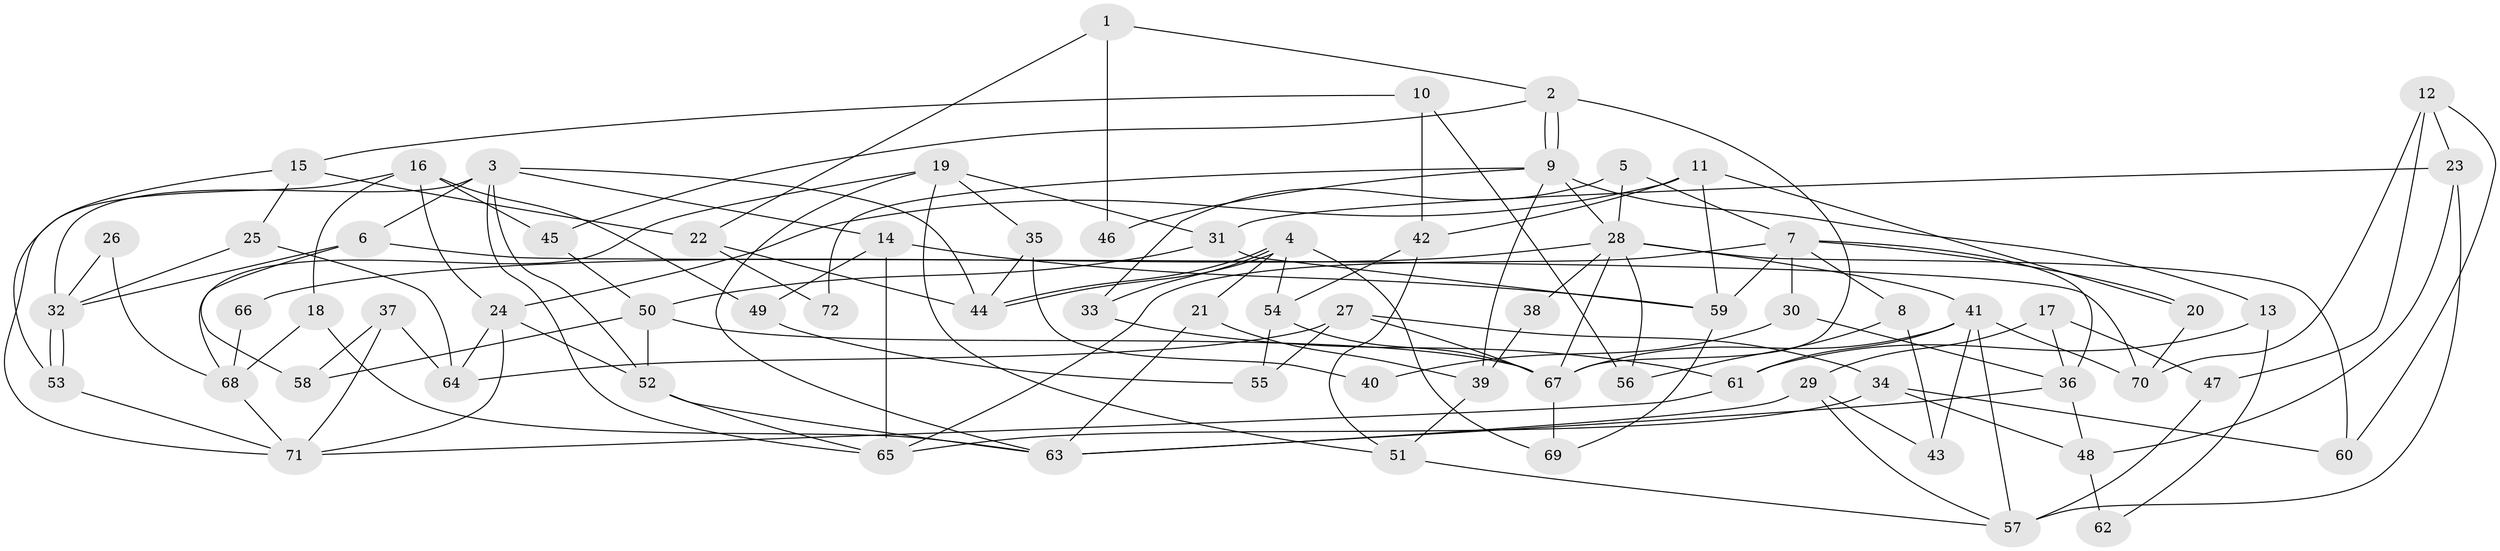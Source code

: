 // coarse degree distribution, {3: 0.25, 5: 0.17857142857142858, 2: 0.07142857142857142, 6: 0.10714285714285714, 4: 0.17857142857142858, 1: 0.03571428571428571, 11: 0.03571428571428571, 7: 0.03571428571428571, 10: 0.03571428571428571, 8: 0.03571428571428571, 9: 0.03571428571428571}
// Generated by graph-tools (version 1.1) at 2025/55/03/04/25 21:55:03]
// undirected, 72 vertices, 144 edges
graph export_dot {
graph [start="1"]
  node [color=gray90,style=filled];
  1;
  2;
  3;
  4;
  5;
  6;
  7;
  8;
  9;
  10;
  11;
  12;
  13;
  14;
  15;
  16;
  17;
  18;
  19;
  20;
  21;
  22;
  23;
  24;
  25;
  26;
  27;
  28;
  29;
  30;
  31;
  32;
  33;
  34;
  35;
  36;
  37;
  38;
  39;
  40;
  41;
  42;
  43;
  44;
  45;
  46;
  47;
  48;
  49;
  50;
  51;
  52;
  53;
  54;
  55;
  56;
  57;
  58;
  59;
  60;
  61;
  62;
  63;
  64;
  65;
  66;
  67;
  68;
  69;
  70;
  71;
  72;
  1 -- 2;
  1 -- 22;
  1 -- 46;
  2 -- 9;
  2 -- 9;
  2 -- 67;
  2 -- 45;
  3 -- 32;
  3 -- 65;
  3 -- 6;
  3 -- 14;
  3 -- 44;
  3 -- 52;
  4 -- 69;
  4 -- 44;
  4 -- 44;
  4 -- 21;
  4 -- 33;
  4 -- 54;
  5 -- 28;
  5 -- 7;
  5 -- 33;
  6 -- 58;
  6 -- 32;
  6 -- 70;
  7 -- 36;
  7 -- 65;
  7 -- 8;
  7 -- 20;
  7 -- 30;
  7 -- 59;
  8 -- 43;
  8 -- 56;
  9 -- 28;
  9 -- 13;
  9 -- 39;
  9 -- 46;
  9 -- 72;
  10 -- 15;
  10 -- 56;
  10 -- 42;
  11 -- 24;
  11 -- 42;
  11 -- 20;
  11 -- 59;
  12 -- 70;
  12 -- 23;
  12 -- 47;
  12 -- 60;
  13 -- 61;
  13 -- 62;
  14 -- 59;
  14 -- 49;
  14 -- 65;
  15 -- 25;
  15 -- 53;
  15 -- 22;
  16 -- 71;
  16 -- 49;
  16 -- 18;
  16 -- 24;
  16 -- 45;
  17 -- 47;
  17 -- 29;
  17 -- 36;
  18 -- 63;
  18 -- 68;
  19 -- 31;
  19 -- 63;
  19 -- 35;
  19 -- 51;
  19 -- 68;
  20 -- 70;
  21 -- 39;
  21 -- 63;
  22 -- 44;
  22 -- 72;
  23 -- 48;
  23 -- 57;
  23 -- 31;
  24 -- 52;
  24 -- 64;
  24 -- 71;
  25 -- 64;
  25 -- 32;
  26 -- 32;
  26 -- 68;
  27 -- 34;
  27 -- 67;
  27 -- 55;
  27 -- 64;
  28 -- 67;
  28 -- 41;
  28 -- 38;
  28 -- 56;
  28 -- 60;
  28 -- 66;
  29 -- 57;
  29 -- 63;
  29 -- 43;
  30 -- 36;
  30 -- 40;
  31 -- 59;
  31 -- 50;
  32 -- 53;
  32 -- 53;
  33 -- 61;
  34 -- 65;
  34 -- 60;
  34 -- 48;
  35 -- 44;
  35 -- 40;
  36 -- 63;
  36 -- 48;
  37 -- 71;
  37 -- 64;
  37 -- 58;
  38 -- 39;
  39 -- 51;
  41 -- 70;
  41 -- 61;
  41 -- 43;
  41 -- 57;
  41 -- 67;
  42 -- 54;
  42 -- 51;
  45 -- 50;
  47 -- 57;
  48 -- 62;
  49 -- 55;
  50 -- 52;
  50 -- 58;
  50 -- 67;
  51 -- 57;
  52 -- 63;
  52 -- 65;
  53 -- 71;
  54 -- 67;
  54 -- 55;
  59 -- 69;
  61 -- 71;
  66 -- 68;
  67 -- 69;
  68 -- 71;
}
